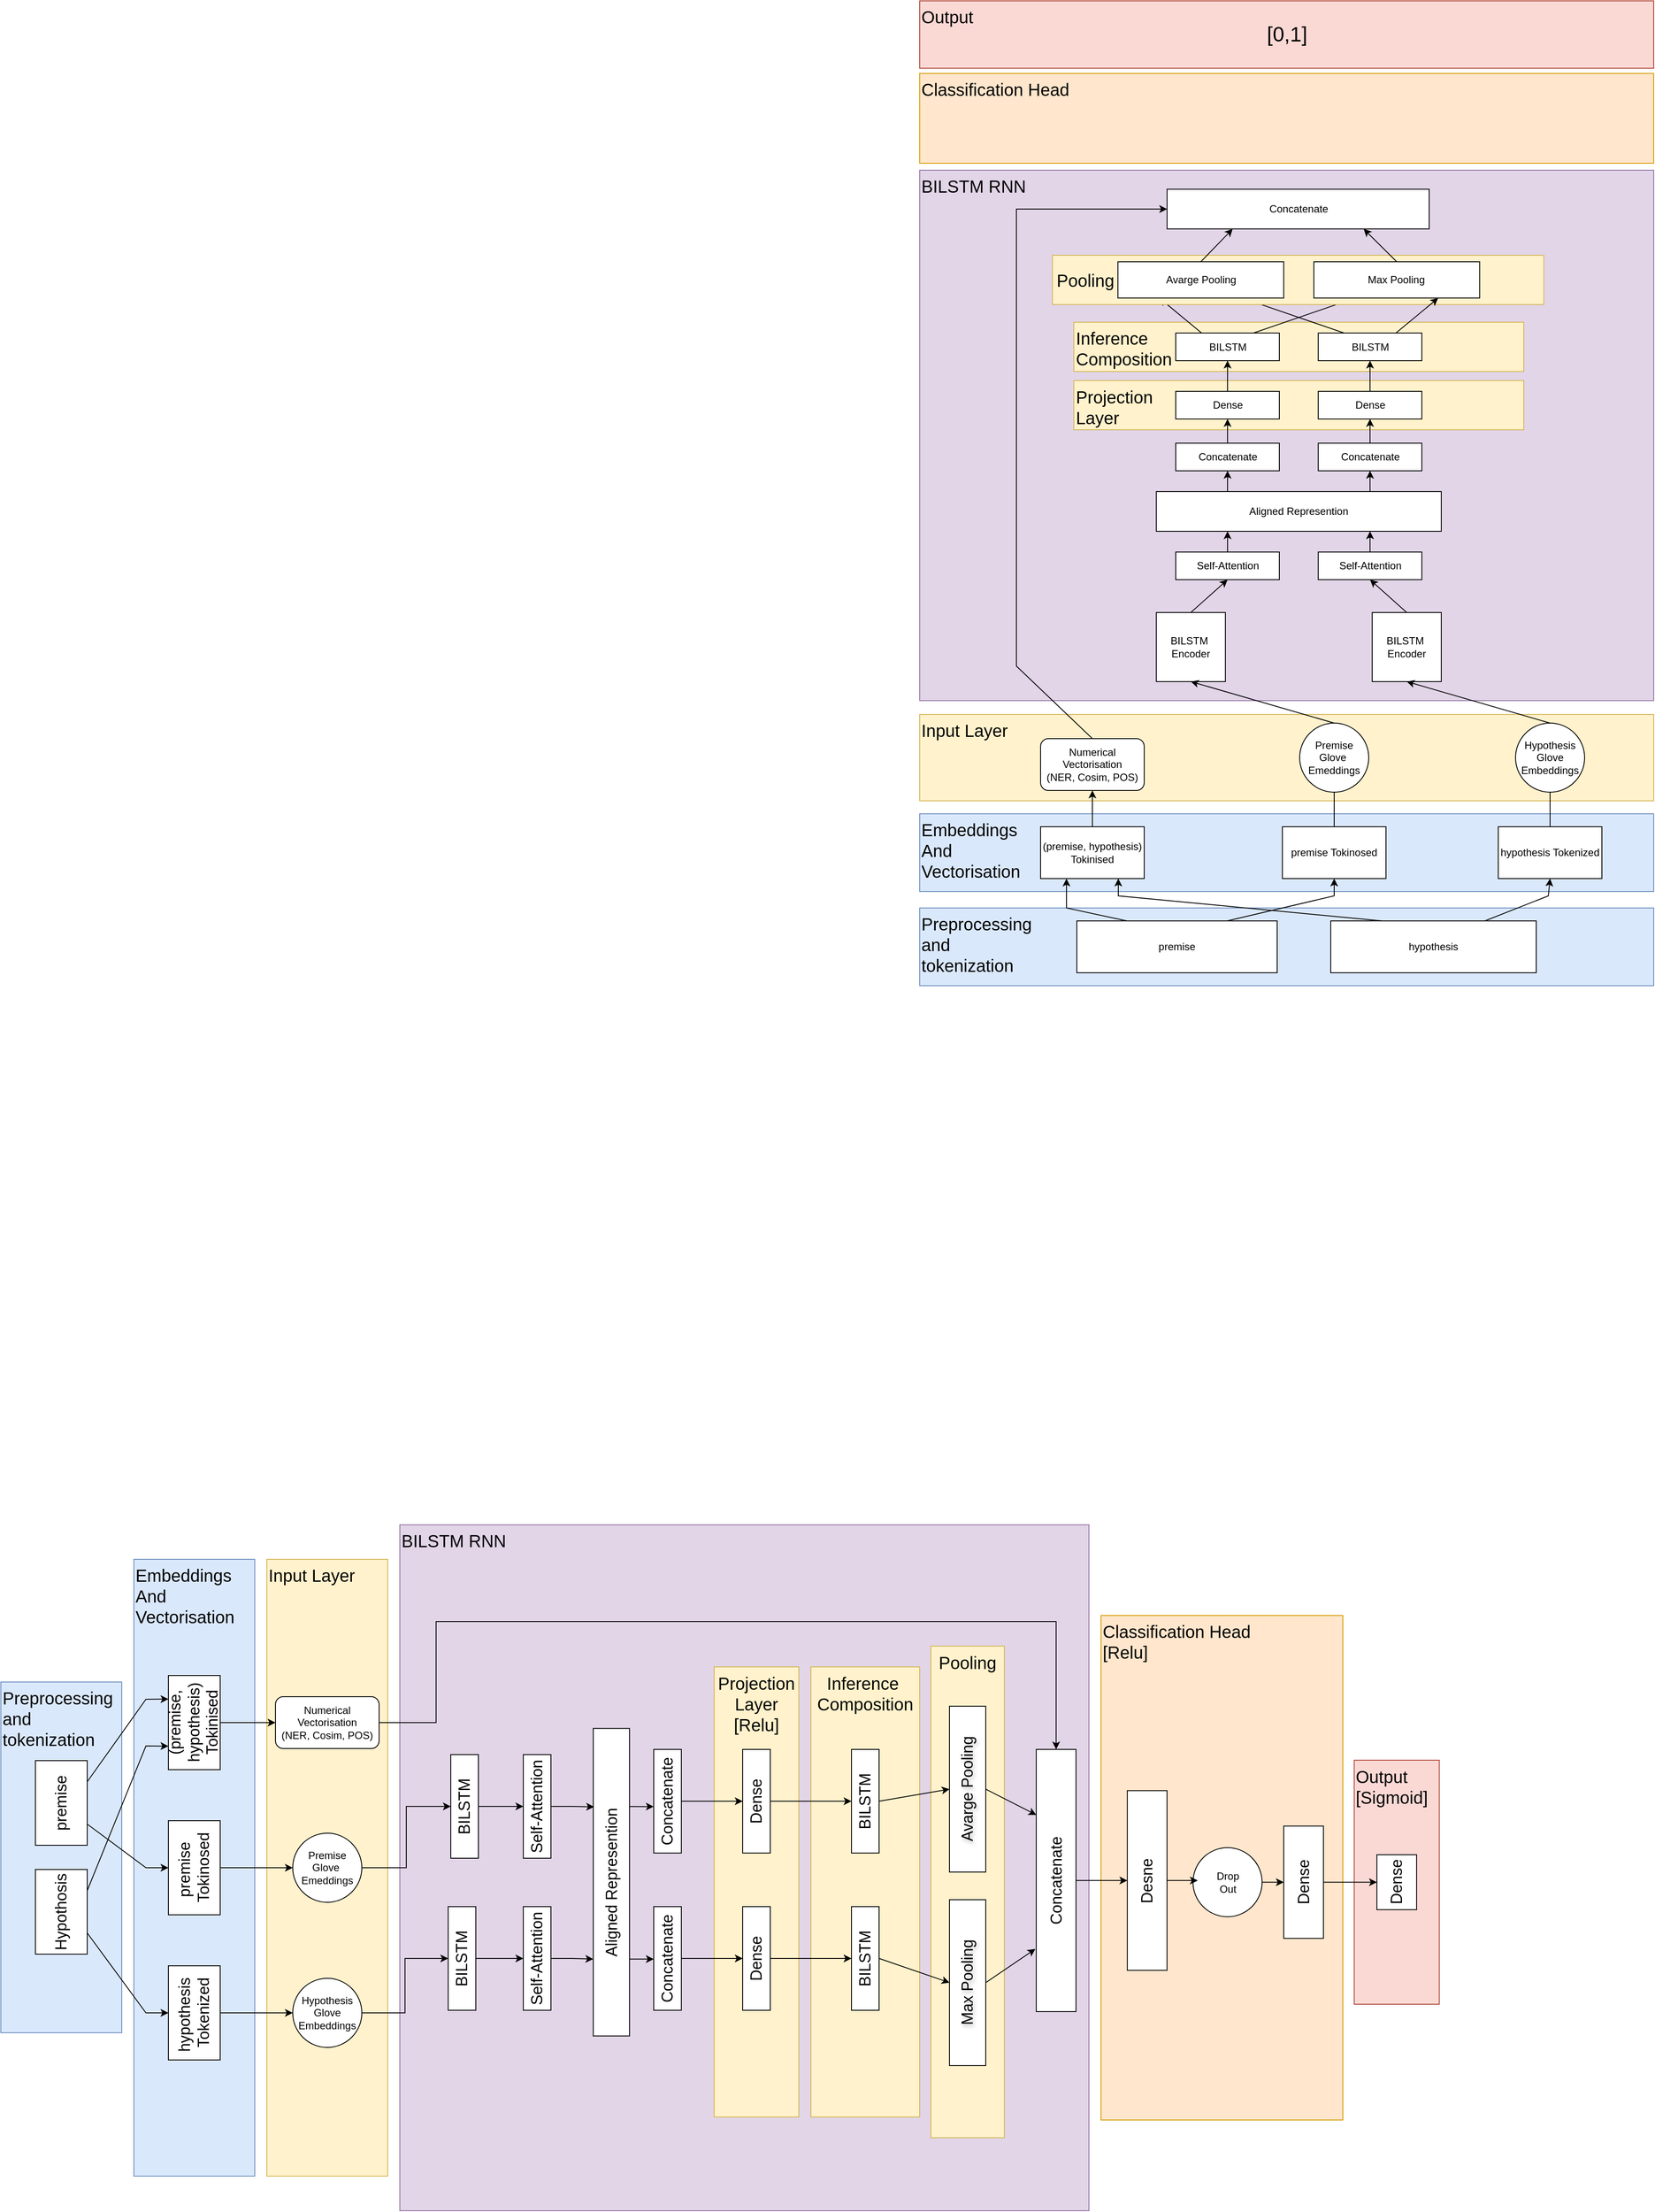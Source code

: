 <mxfile version="26.2.9">
  <diagram id="C5RBs43oDa-KdzZeNtuy" name="Page-1">
    <mxGraphModel dx="4687" dy="6328" grid="1" gridSize="14" guides="1" tooltips="1" connect="1" arrows="1" fold="1" page="1" pageScale="1" pageWidth="2339" pageHeight="3300" math="0" shadow="0">
      <root>
        <mxCell id="WIyWlLk6GJQsqaUBKTNV-0" />
        <mxCell id="WIyWlLk6GJQsqaUBKTNV-1" parent="WIyWlLk6GJQsqaUBKTNV-0" />
        <mxCell id="XgfCKwN_KVts_UlWrQIR-90" value="BILSTM RNN" style="rounded=0;whiteSpace=wrap;html=1;align=left;fillColor=#e1d5e7;strokeColor=#9673a6;labelBackgroundColor=none;verticalAlign=top;fontSize=20;direction=south;" vertex="1" parent="WIyWlLk6GJQsqaUBKTNV-1">
          <mxGeometry x="-784" y="2100" width="798" height="794" as="geometry" />
        </mxCell>
        <mxCell id="XgfCKwN_KVts_UlWrQIR-128" value="Projection&lt;div&gt;Layer&lt;/div&gt;&lt;div&gt;[Relu]&lt;/div&gt;" style="rounded=0;whiteSpace=wrap;html=1;align=center;fillColor=light-dark(#FFF2CC,#724FFF);strokeColor=#d6b656;labelBackgroundColor=none;verticalAlign=top;fontSize=20;direction=south;" vertex="1" parent="WIyWlLk6GJQsqaUBKTNV-1">
          <mxGeometry x="-420" y="2264.5" width="98" height="521" as="geometry" />
        </mxCell>
        <mxCell id="XgfCKwN_KVts_UlWrQIR-92" value="&lt;span&gt;Input Layer&lt;/span&gt;" style="rounded=0;whiteSpace=wrap;html=1;align=left;fillColor=#fff2cc;strokeColor=#d6b656;labelBackgroundColor=none;verticalAlign=top;fontSize=20;direction=south;" vertex="1" parent="WIyWlLk6GJQsqaUBKTNV-1">
          <mxGeometry x="-938" y="2140" width="140" height="714" as="geometry" />
        </mxCell>
        <mxCell id="XgfCKwN_KVts_UlWrQIR-12" value="BILSTM RNN" style="rounded=0;whiteSpace=wrap;html=1;align=left;fillColor=#e1d5e7;strokeColor=#9673a6;labelBackgroundColor=none;verticalAlign=top;fontSize=20;" vertex="1" parent="WIyWlLk6GJQsqaUBKTNV-1">
          <mxGeometry x="-182" y="532" width="850" height="614" as="geometry" />
        </mxCell>
        <mxCell id="XgfCKwN_KVts_UlWrQIR-63" value="Projection&lt;div&gt;Layer&lt;/div&gt;" style="rounded=0;whiteSpace=wrap;html=1;align=left;fillColor=light-dark(#FFF2CC,#724FFF);strokeColor=#d6b656;labelBackgroundColor=none;verticalAlign=top;fontSize=20;" vertex="1" parent="WIyWlLk6GJQsqaUBKTNV-1">
          <mxGeometry x="-3.5" y="775.5" width="521" height="57" as="geometry" />
        </mxCell>
        <mxCell id="XgfCKwN_KVts_UlWrQIR-1" value="Embeddings&lt;div&gt;And&lt;/div&gt;&lt;div&gt;Vectorisation&lt;/div&gt;" style="rounded=0;whiteSpace=wrap;html=1;align=left;fillColor=#dae8fc;strokeColor=#6c8ebf;labelBackgroundColor=none;verticalAlign=top;fontSize=20;" vertex="1" parent="WIyWlLk6GJQsqaUBKTNV-1">
          <mxGeometry x="-182" y="1277" width="850" height="90" as="geometry" />
        </mxCell>
        <mxCell id="XgfCKwN_KVts_UlWrQIR-2" value="&lt;span&gt;Input Layer&lt;/span&gt;" style="rounded=0;whiteSpace=wrap;html=1;align=left;fillColor=#fff2cc;strokeColor=#d6b656;labelBackgroundColor=none;verticalAlign=top;fontSize=20;" vertex="1" parent="WIyWlLk6GJQsqaUBKTNV-1">
          <mxGeometry x="-182" y="1162" width="850" height="100" as="geometry" />
        </mxCell>
        <mxCell id="XgfCKwN_KVts_UlWrQIR-3" style="edgeStyle=orthogonalEdgeStyle;rounded=0;orthogonalLoop=1;jettySize=auto;html=1;exitX=0.5;exitY=0;exitDx=0;exitDy=0;entryX=0.5;entryY=1;entryDx=0;entryDy=0;" edge="1" parent="WIyWlLk6GJQsqaUBKTNV-1" source="XgfCKwN_KVts_UlWrQIR-4" target="XgfCKwN_KVts_UlWrQIR-9">
          <mxGeometry relative="1" as="geometry" />
        </mxCell>
        <mxCell id="XgfCKwN_KVts_UlWrQIR-4" value="(premise, hypothesis)&lt;div&gt;Tokinised&lt;/div&gt;" style="rounded=0;whiteSpace=wrap;html=1;" vertex="1" parent="WIyWlLk6GJQsqaUBKTNV-1">
          <mxGeometry x="-42" y="1292" width="120" height="60" as="geometry" />
        </mxCell>
        <mxCell id="XgfCKwN_KVts_UlWrQIR-5" style="edgeStyle=orthogonalEdgeStyle;rounded=0;orthogonalLoop=1;jettySize=auto;html=1;exitX=0.5;exitY=0;exitDx=0;exitDy=0;entryX=0.5;entryY=1;entryDx=0;entryDy=0;" edge="1" parent="WIyWlLk6GJQsqaUBKTNV-1" source="XgfCKwN_KVts_UlWrQIR-6">
          <mxGeometry relative="1" as="geometry">
            <mxPoint x="298" y="1242" as="targetPoint" />
          </mxGeometry>
        </mxCell>
        <mxCell id="XgfCKwN_KVts_UlWrQIR-6" value="premise Tokinosed" style="rounded=0;whiteSpace=wrap;html=1;" vertex="1" parent="WIyWlLk6GJQsqaUBKTNV-1">
          <mxGeometry x="238" y="1292" width="120" height="60" as="geometry" />
        </mxCell>
        <mxCell id="XgfCKwN_KVts_UlWrQIR-7" style="edgeStyle=orthogonalEdgeStyle;rounded=0;orthogonalLoop=1;jettySize=auto;html=1;exitX=0.5;exitY=0;exitDx=0;exitDy=0;entryX=0.5;entryY=1;entryDx=0;entryDy=0;" edge="1" parent="WIyWlLk6GJQsqaUBKTNV-1" source="XgfCKwN_KVts_UlWrQIR-8">
          <mxGeometry relative="1" as="geometry">
            <mxPoint x="548" y="1242" as="targetPoint" />
          </mxGeometry>
        </mxCell>
        <mxCell id="XgfCKwN_KVts_UlWrQIR-8" value="hypothesis Tokenized" style="rounded=0;whiteSpace=wrap;html=1;" vertex="1" parent="WIyWlLk6GJQsqaUBKTNV-1">
          <mxGeometry x="488" y="1292" width="120" height="60" as="geometry" />
        </mxCell>
        <mxCell id="XgfCKwN_KVts_UlWrQIR-9" value="Numerical Vectorisation&lt;div&gt;(NER, Cosim, POS)&lt;/div&gt;" style="rounded=1;whiteSpace=wrap;html=1;" vertex="1" parent="WIyWlLk6GJQsqaUBKTNV-1">
          <mxGeometry x="-42" y="1190" width="120" height="60" as="geometry" />
        </mxCell>
        <mxCell id="XgfCKwN_KVts_UlWrQIR-16" value="Preprocessing&amp;nbsp;&lt;div&gt;and&amp;nbsp;&lt;/div&gt;&lt;div&gt;tokenization&lt;/div&gt;" style="rounded=0;whiteSpace=wrap;html=1;align=left;fillColor=#dae8fc;strokeColor=#6c8ebf;labelBackgroundColor=none;verticalAlign=top;fontSize=20;" vertex="1" parent="WIyWlLk6GJQsqaUBKTNV-1">
          <mxGeometry x="-182" y="1386" width="850" height="90" as="geometry" />
        </mxCell>
        <mxCell id="XgfCKwN_KVts_UlWrQIR-17" value="premise" style="rounded=0;whiteSpace=wrap;html=1;" vertex="1" parent="WIyWlLk6GJQsqaUBKTNV-1">
          <mxGeometry y="1401" width="232" height="60" as="geometry" />
        </mxCell>
        <mxCell id="XgfCKwN_KVts_UlWrQIR-18" value="hypothesis" style="rounded=0;whiteSpace=wrap;html=1;" vertex="1" parent="WIyWlLk6GJQsqaUBKTNV-1">
          <mxGeometry x="294" y="1401" width="238" height="60" as="geometry" />
        </mxCell>
        <mxCell id="XgfCKwN_KVts_UlWrQIR-20" value="" style="endArrow=classic;html=1;rounded=0;exitX=0.25;exitY=0;exitDx=0;exitDy=0;entryX=0.25;entryY=1;entryDx=0;entryDy=0;" edge="1" parent="WIyWlLk6GJQsqaUBKTNV-1" source="XgfCKwN_KVts_UlWrQIR-17" target="XgfCKwN_KVts_UlWrQIR-4">
          <mxGeometry width="50" height="50" relative="1" as="geometry">
            <mxPoint x="238" y="1282" as="sourcePoint" />
            <mxPoint x="288" y="1232" as="targetPoint" />
            <Array as="points">
              <mxPoint x="-12" y="1386" />
            </Array>
          </mxGeometry>
        </mxCell>
        <mxCell id="XgfCKwN_KVts_UlWrQIR-21" value="" style="endArrow=classic;html=1;rounded=0;exitX=0.25;exitY=0;exitDx=0;exitDy=0;entryX=0.75;entryY=1;entryDx=0;entryDy=0;" edge="1" parent="WIyWlLk6GJQsqaUBKTNV-1" source="XgfCKwN_KVts_UlWrQIR-18" target="XgfCKwN_KVts_UlWrQIR-4">
          <mxGeometry width="50" height="50" relative="1" as="geometry">
            <mxPoint x="238" y="1282" as="sourcePoint" />
            <mxPoint x="288" y="1232" as="targetPoint" />
            <Array as="points">
              <mxPoint x="48" y="1372" />
            </Array>
          </mxGeometry>
        </mxCell>
        <mxCell id="XgfCKwN_KVts_UlWrQIR-23" value="" style="endArrow=classic;html=1;rounded=0;exitX=0.75;exitY=0;exitDx=0;exitDy=0;entryX=0.5;entryY=1;entryDx=0;entryDy=0;" edge="1" parent="WIyWlLk6GJQsqaUBKTNV-1" source="XgfCKwN_KVts_UlWrQIR-18" target="XgfCKwN_KVts_UlWrQIR-8">
          <mxGeometry width="50" height="50" relative="1" as="geometry">
            <mxPoint x="238" y="1282" as="sourcePoint" />
            <mxPoint x="288" y="1232" as="targetPoint" />
            <Array as="points">
              <mxPoint x="546" y="1372" />
            </Array>
          </mxGeometry>
        </mxCell>
        <mxCell id="XgfCKwN_KVts_UlWrQIR-24" value="" style="endArrow=classic;html=1;rounded=0;exitX=0.75;exitY=0;exitDx=0;exitDy=0;entryX=0.5;entryY=1;entryDx=0;entryDy=0;" edge="1" parent="WIyWlLk6GJQsqaUBKTNV-1" source="XgfCKwN_KVts_UlWrQIR-17" target="XgfCKwN_KVts_UlWrQIR-6">
          <mxGeometry width="50" height="50" relative="1" as="geometry">
            <mxPoint x="196" y="1386" as="sourcePoint" />
            <mxPoint x="288" y="1232" as="targetPoint" />
            <Array as="points">
              <mxPoint x="298" y="1372" />
            </Array>
          </mxGeometry>
        </mxCell>
        <mxCell id="XgfCKwN_KVts_UlWrQIR-26" value="Premise&lt;div&gt;Glove&amp;nbsp; Emeddings&lt;/div&gt;" style="ellipse;whiteSpace=wrap;html=1;aspect=fixed;" vertex="1" parent="WIyWlLk6GJQsqaUBKTNV-1">
          <mxGeometry x="258" y="1172" width="80" height="80" as="geometry" />
        </mxCell>
        <mxCell id="XgfCKwN_KVts_UlWrQIR-27" value="&lt;div&gt;Hypothesis&lt;/div&gt;Glove Embeddings" style="ellipse;whiteSpace=wrap;html=1;aspect=fixed;" vertex="1" parent="WIyWlLk6GJQsqaUBKTNV-1">
          <mxGeometry x="508" y="1172" width="80" height="80" as="geometry" />
        </mxCell>
        <mxCell id="XgfCKwN_KVts_UlWrQIR-28" value="BILSTM&amp;nbsp;&lt;div&gt;Encoder&lt;/div&gt;" style="whiteSpace=wrap;html=1;aspect=fixed;" vertex="1" parent="WIyWlLk6GJQsqaUBKTNV-1">
          <mxGeometry x="92" y="1044" width="80" height="80" as="geometry" />
        </mxCell>
        <mxCell id="XgfCKwN_KVts_UlWrQIR-30" value="BILSTM&amp;nbsp;&lt;div&gt;Encoder&lt;/div&gt;" style="whiteSpace=wrap;html=1;aspect=fixed;" vertex="1" parent="WIyWlLk6GJQsqaUBKTNV-1">
          <mxGeometry x="342" y="1044" width="80" height="80" as="geometry" />
        </mxCell>
        <mxCell id="XgfCKwN_KVts_UlWrQIR-31" value="" style="endArrow=classic;html=1;rounded=0;exitX=0.5;exitY=0;exitDx=0;exitDy=0;entryX=0.5;entryY=1;entryDx=0;entryDy=0;" edge="1" parent="WIyWlLk6GJQsqaUBKTNV-1" source="XgfCKwN_KVts_UlWrQIR-26" target="XgfCKwN_KVts_UlWrQIR-28">
          <mxGeometry width="50" height="50" relative="1" as="geometry">
            <mxPoint x="210" y="1044" as="sourcePoint" />
            <mxPoint x="260" y="994" as="targetPoint" />
          </mxGeometry>
        </mxCell>
        <mxCell id="XgfCKwN_KVts_UlWrQIR-32" value="" style="endArrow=classic;html=1;rounded=0;exitX=0.5;exitY=0;exitDx=0;exitDy=0;entryX=0.5;entryY=1;entryDx=0;entryDy=0;" edge="1" parent="WIyWlLk6GJQsqaUBKTNV-1" source="XgfCKwN_KVts_UlWrQIR-27" target="XgfCKwN_KVts_UlWrQIR-30">
          <mxGeometry width="50" height="50" relative="1" as="geometry">
            <mxPoint x="312" y="1178" as="sourcePoint" />
            <mxPoint x="312" y="1130" as="targetPoint" />
          </mxGeometry>
        </mxCell>
        <mxCell id="XgfCKwN_KVts_UlWrQIR-36" value="" style="endArrow=classic;html=1;rounded=0;exitX=0.5;exitY=0;exitDx=0;exitDy=0;entryX=0.5;entryY=1;entryDx=0;entryDy=0;" edge="1" parent="WIyWlLk6GJQsqaUBKTNV-1" source="XgfCKwN_KVts_UlWrQIR-28" target="XgfCKwN_KVts_UlWrQIR-57">
          <mxGeometry width="50" height="50" relative="1" as="geometry">
            <mxPoint x="210" y="1044" as="sourcePoint" />
            <mxPoint x="350" y="994" as="targetPoint" />
          </mxGeometry>
        </mxCell>
        <mxCell id="XgfCKwN_KVts_UlWrQIR-37" value="" style="endArrow=classic;html=1;rounded=0;exitX=0.5;exitY=0;exitDx=0;exitDy=0;entryX=0.5;entryY=1;entryDx=0;entryDy=0;" edge="1" parent="WIyWlLk6GJQsqaUBKTNV-1" source="XgfCKwN_KVts_UlWrQIR-30" target="XgfCKwN_KVts_UlWrQIR-56">
          <mxGeometry width="50" height="50" relative="1" as="geometry">
            <mxPoint x="210" y="1044" as="sourcePoint" />
            <mxPoint x="505.5" y="998" as="targetPoint" />
          </mxGeometry>
        </mxCell>
        <mxCell id="XgfCKwN_KVts_UlWrQIR-45" value="" style="endArrow=classic;html=1;rounded=0;exitX=0.5;exitY=0;exitDx=0;exitDy=0;entryX=0.25;entryY=1;entryDx=0;entryDy=0;" edge="1" parent="WIyWlLk6GJQsqaUBKTNV-1" source="XgfCKwN_KVts_UlWrQIR-57" target="XgfCKwN_KVts_UlWrQIR-47">
          <mxGeometry width="50" height="50" relative="1" as="geometry">
            <mxPoint x="340.5" y="966" as="sourcePoint" />
            <mxPoint x="332" y="939.0" as="targetPoint" />
          </mxGeometry>
        </mxCell>
        <mxCell id="XgfCKwN_KVts_UlWrQIR-46" value="" style="endArrow=classic;html=1;rounded=0;exitX=0.5;exitY=0;exitDx=0;exitDy=0;entryX=0.75;entryY=1;entryDx=0;entryDy=0;" edge="1" parent="WIyWlLk6GJQsqaUBKTNV-1" source="XgfCKwN_KVts_UlWrQIR-56" target="XgfCKwN_KVts_UlWrQIR-47">
          <mxGeometry width="50" height="50" relative="1" as="geometry">
            <mxPoint x="505.5" y="966" as="sourcePoint" />
            <mxPoint x="525" y="938" as="targetPoint" />
          </mxGeometry>
        </mxCell>
        <mxCell id="XgfCKwN_KVts_UlWrQIR-47" value="Aligned Represention" style="rounded=0;whiteSpace=wrap;html=1;" vertex="1" parent="WIyWlLk6GJQsqaUBKTNV-1">
          <mxGeometry x="92" y="904" width="330" height="46" as="geometry" />
        </mxCell>
        <mxCell id="XgfCKwN_KVts_UlWrQIR-50" value="Concatenate" style="rounded=0;whiteSpace=wrap;html=1;" vertex="1" parent="WIyWlLk6GJQsqaUBKTNV-1">
          <mxGeometry x="279.5" y="848" width="120" height="32" as="geometry" />
        </mxCell>
        <mxCell id="XgfCKwN_KVts_UlWrQIR-51" value="Concatenate" style="rounded=0;whiteSpace=wrap;html=1;" vertex="1" parent="WIyWlLk6GJQsqaUBKTNV-1">
          <mxGeometry x="114.5" y="848" width="120" height="32" as="geometry" />
        </mxCell>
        <mxCell id="XgfCKwN_KVts_UlWrQIR-52" value="" style="endArrow=classic;html=1;rounded=0;exitX=0.25;exitY=0;exitDx=0;exitDy=0;entryX=0.5;entryY=1;entryDx=0;entryDy=0;" edge="1" parent="WIyWlLk6GJQsqaUBKTNV-1" source="XgfCKwN_KVts_UlWrQIR-47" target="XgfCKwN_KVts_UlWrQIR-51">
          <mxGeometry width="50" height="50" relative="1" as="geometry">
            <mxPoint x="355" y="952" as="sourcePoint" />
            <mxPoint x="354" y="928" as="targetPoint" />
          </mxGeometry>
        </mxCell>
        <mxCell id="XgfCKwN_KVts_UlWrQIR-53" value="" style="endArrow=classic;html=1;rounded=0;exitX=0.75;exitY=0;exitDx=0;exitDy=0;entryX=0.5;entryY=1;entryDx=0;entryDy=0;" edge="1" parent="WIyWlLk6GJQsqaUBKTNV-1" source="XgfCKwN_KVts_UlWrQIR-47" target="XgfCKwN_KVts_UlWrQIR-50">
          <mxGeometry width="50" height="50" relative="1" as="geometry">
            <mxPoint x="520" y="952" as="sourcePoint" />
            <mxPoint x="520" y="928" as="targetPoint" />
          </mxGeometry>
        </mxCell>
        <mxCell id="XgfCKwN_KVts_UlWrQIR-56" value="Self-Attention" style="rounded=0;whiteSpace=wrap;html=1;" vertex="1" parent="WIyWlLk6GJQsqaUBKTNV-1">
          <mxGeometry x="279.5" y="974" width="120" height="32" as="geometry" />
        </mxCell>
        <mxCell id="XgfCKwN_KVts_UlWrQIR-57" value="Self-Attention" style="rounded=0;whiteSpace=wrap;html=1;" vertex="1" parent="WIyWlLk6GJQsqaUBKTNV-1">
          <mxGeometry x="114.5" y="974" width="120" height="32" as="geometry" />
        </mxCell>
        <mxCell id="XgfCKwN_KVts_UlWrQIR-58" value="Dense" style="rounded=0;whiteSpace=wrap;html=1;" vertex="1" parent="WIyWlLk6GJQsqaUBKTNV-1">
          <mxGeometry x="279.5" y="788" width="120" height="32" as="geometry" />
        </mxCell>
        <mxCell id="XgfCKwN_KVts_UlWrQIR-59" value="Dense" style="rounded=0;whiteSpace=wrap;html=1;" vertex="1" parent="WIyWlLk6GJQsqaUBKTNV-1">
          <mxGeometry x="114.5" y="788" width="120" height="32" as="geometry" />
        </mxCell>
        <mxCell id="XgfCKwN_KVts_UlWrQIR-60" value="" style="endArrow=classic;html=1;rounded=0;exitX=0.5;exitY=0;exitDx=0;exitDy=0;entryX=0.5;entryY=1;entryDx=0;entryDy=0;" edge="1" parent="WIyWlLk6GJQsqaUBKTNV-1" source="XgfCKwN_KVts_UlWrQIR-51" target="XgfCKwN_KVts_UlWrQIR-59">
          <mxGeometry width="50" height="50" relative="1" as="geometry">
            <mxPoint x="294" y="932" as="sourcePoint" />
            <mxPoint x="344" y="882" as="targetPoint" />
          </mxGeometry>
        </mxCell>
        <mxCell id="XgfCKwN_KVts_UlWrQIR-61" value="" style="endArrow=classic;html=1;rounded=0;exitX=0.5;exitY=0;exitDx=0;exitDy=0;entryX=0.5;entryY=1;entryDx=0;entryDy=0;" edge="1" parent="WIyWlLk6GJQsqaUBKTNV-1" source="XgfCKwN_KVts_UlWrQIR-50" target="XgfCKwN_KVts_UlWrQIR-58">
          <mxGeometry width="50" height="50" relative="1" as="geometry">
            <mxPoint x="294" y="932" as="sourcePoint" />
            <mxPoint x="344" y="882" as="targetPoint" />
          </mxGeometry>
        </mxCell>
        <mxCell id="XgfCKwN_KVts_UlWrQIR-64" value="Inference&amp;nbsp;&lt;div&gt;Composition&lt;/div&gt;" style="rounded=0;whiteSpace=wrap;html=1;align=left;fillColor=light-dark(#FFF2CC,#724FFF);strokeColor=#d6b656;labelBackgroundColor=none;verticalAlign=top;fontSize=20;" vertex="1" parent="WIyWlLk6GJQsqaUBKTNV-1">
          <mxGeometry x="-3.5" y="708" width="521" height="57" as="geometry" />
        </mxCell>
        <mxCell id="XgfCKwN_KVts_UlWrQIR-65" value="BILSTM" style="rounded=0;whiteSpace=wrap;html=1;" vertex="1" parent="WIyWlLk6GJQsqaUBKTNV-1">
          <mxGeometry x="279.5" y="720.5" width="120" height="32" as="geometry" />
        </mxCell>
        <mxCell id="XgfCKwN_KVts_UlWrQIR-66" value="BILSTM" style="rounded=0;whiteSpace=wrap;html=1;" vertex="1" parent="WIyWlLk6GJQsqaUBKTNV-1">
          <mxGeometry x="114.5" y="720.5" width="120" height="32" as="geometry" />
        </mxCell>
        <mxCell id="XgfCKwN_KVts_UlWrQIR-67" value="" style="endArrow=classic;html=1;rounded=0;exitX=0.5;exitY=0;exitDx=0;exitDy=0;entryX=0.5;entryY=1;entryDx=0;entryDy=0;" edge="1" parent="WIyWlLk6GJQsqaUBKTNV-1" source="XgfCKwN_KVts_UlWrQIR-59" target="XgfCKwN_KVts_UlWrQIR-66">
          <mxGeometry width="50" height="50" relative="1" as="geometry">
            <mxPoint x="322" y="764" as="sourcePoint" />
            <mxPoint x="372" y="714" as="targetPoint" />
          </mxGeometry>
        </mxCell>
        <mxCell id="XgfCKwN_KVts_UlWrQIR-68" value="" style="endArrow=classic;html=1;rounded=0;exitX=0.5;exitY=0;exitDx=0;exitDy=0;entryX=0.5;entryY=1;entryDx=0;entryDy=0;" edge="1" parent="WIyWlLk6GJQsqaUBKTNV-1" source="XgfCKwN_KVts_UlWrQIR-58" target="XgfCKwN_KVts_UlWrQIR-65">
          <mxGeometry width="50" height="50" relative="1" as="geometry">
            <mxPoint x="322" y="764" as="sourcePoint" />
            <mxPoint x="372" y="714" as="targetPoint" />
          </mxGeometry>
        </mxCell>
        <mxCell id="XgfCKwN_KVts_UlWrQIR-76" value="" style="endArrow=classic;html=1;rounded=0;exitX=0.25;exitY=0;exitDx=0;exitDy=0;entryX=0.25;entryY=1;entryDx=0;entryDy=0;" edge="1" parent="WIyWlLk6GJQsqaUBKTNV-1" source="XgfCKwN_KVts_UlWrQIR-66" target="XgfCKwN_KVts_UlWrQIR-70">
          <mxGeometry width="50" height="50" relative="1" as="geometry">
            <mxPoint x="350" y="750" as="sourcePoint" />
            <mxPoint x="400" y="700" as="targetPoint" />
          </mxGeometry>
        </mxCell>
        <mxCell id="XgfCKwN_KVts_UlWrQIR-77" value="" style="endArrow=classic;html=1;rounded=0;exitX=0.75;exitY=0;exitDx=0;exitDy=0;entryX=0.25;entryY=1;entryDx=0;entryDy=0;" edge="1" parent="WIyWlLk6GJQsqaUBKTNV-1" source="XgfCKwN_KVts_UlWrQIR-66" target="XgfCKwN_KVts_UlWrQIR-71">
          <mxGeometry width="50" height="50" relative="1" as="geometry">
            <mxPoint x="350" y="750" as="sourcePoint" />
            <mxPoint x="400" y="700" as="targetPoint" />
          </mxGeometry>
        </mxCell>
        <mxCell id="XgfCKwN_KVts_UlWrQIR-78" value="" style="endArrow=classic;html=1;rounded=0;exitX=0.25;exitY=0;exitDx=0;exitDy=0;entryX=0.75;entryY=1;entryDx=0;entryDy=0;" edge="1" parent="WIyWlLk6GJQsqaUBKTNV-1" source="XgfCKwN_KVts_UlWrQIR-65" target="XgfCKwN_KVts_UlWrQIR-70">
          <mxGeometry width="50" height="50" relative="1" as="geometry">
            <mxPoint x="350" y="750" as="sourcePoint" />
            <mxPoint x="400" y="700" as="targetPoint" />
          </mxGeometry>
        </mxCell>
        <mxCell id="XgfCKwN_KVts_UlWrQIR-86" value="" style="rounded=0;whiteSpace=wrap;html=1;align=left;fillColor=light-dark(#FFF2CC,#724FFF);strokeColor=#d6b656;labelBackgroundColor=none;verticalAlign=top;fontSize=20;" vertex="1" parent="WIyWlLk6GJQsqaUBKTNV-1">
          <mxGeometry x="-28.25" y="630.5" width="569" height="57" as="geometry" />
        </mxCell>
        <mxCell id="XgfCKwN_KVts_UlWrQIR-79" value="" style="endArrow=classic;html=1;rounded=0;exitX=0.75;exitY=0;exitDx=0;exitDy=0;entryX=0.75;entryY=1;entryDx=0;entryDy=0;" edge="1" parent="WIyWlLk6GJQsqaUBKTNV-1" source="XgfCKwN_KVts_UlWrQIR-65" target="XgfCKwN_KVts_UlWrQIR-71">
          <mxGeometry width="50" height="50" relative="1" as="geometry">
            <mxPoint x="350" y="750" as="sourcePoint" />
            <mxPoint x="400" y="700" as="targetPoint" />
          </mxGeometry>
        </mxCell>
        <mxCell id="XgfCKwN_KVts_UlWrQIR-81" value="&lt;font&gt;Concatenate&lt;/font&gt;" style="rounded=0;whiteSpace=wrap;html=1;" vertex="1" parent="WIyWlLk6GJQsqaUBKTNV-1">
          <mxGeometry x="104.5" y="554" width="303.5" height="46" as="geometry" />
        </mxCell>
        <mxCell id="XgfCKwN_KVts_UlWrQIR-82" value="" style="endArrow=classic;html=1;rounded=0;exitX=0.5;exitY=0;exitDx=0;exitDy=0;entryX=0.25;entryY=1;entryDx=0;entryDy=0;" edge="1" parent="WIyWlLk6GJQsqaUBKTNV-1" source="XgfCKwN_KVts_UlWrQIR-70" target="XgfCKwN_KVts_UlWrQIR-81">
          <mxGeometry width="50" height="50" relative="1" as="geometry">
            <mxPoint x="350" y="750" as="sourcePoint" />
            <mxPoint x="400" y="700" as="targetPoint" />
          </mxGeometry>
        </mxCell>
        <mxCell id="XgfCKwN_KVts_UlWrQIR-83" value="" style="endArrow=classic;html=1;rounded=0;exitX=0.5;exitY=0;exitDx=0;exitDy=0;entryX=0.75;entryY=1;entryDx=0;entryDy=0;" edge="1" parent="WIyWlLk6GJQsqaUBKTNV-1" source="XgfCKwN_KVts_UlWrQIR-71" target="XgfCKwN_KVts_UlWrQIR-81">
          <mxGeometry width="50" height="50" relative="1" as="geometry">
            <mxPoint x="350" y="750" as="sourcePoint" />
            <mxPoint x="400" y="700" as="targetPoint" />
          </mxGeometry>
        </mxCell>
        <mxCell id="XgfCKwN_KVts_UlWrQIR-84" value="" style="endArrow=classic;html=1;rounded=0;exitX=0.5;exitY=0;exitDx=0;exitDy=0;entryX=0;entryY=0.5;entryDx=0;entryDy=0;" edge="1" parent="WIyWlLk6GJQsqaUBKTNV-1" source="XgfCKwN_KVts_UlWrQIR-9" target="XgfCKwN_KVts_UlWrQIR-81">
          <mxGeometry width="50" height="50" relative="1" as="geometry">
            <mxPoint x="-164" y="1182" as="sourcePoint" />
            <mxPoint x="22" y="462" as="targetPoint" />
            <Array as="points">
              <mxPoint x="-70" y="1106" />
              <mxPoint x="-70" y="577" />
            </Array>
          </mxGeometry>
        </mxCell>
        <mxCell id="XgfCKwN_KVts_UlWrQIR-85" value="Classification Head" style="rounded=0;whiteSpace=wrap;html=1;align=left;fillColor=light-dark(#FFE6CC,#07360F);strokeColor=#d79b00;labelBackgroundColor=none;verticalAlign=top;fontSize=20;" vertex="1" parent="WIyWlLk6GJQsqaUBKTNV-1">
          <mxGeometry x="-182" y="420" width="850" height="104" as="geometry" />
        </mxCell>
        <mxCell id="XgfCKwN_KVts_UlWrQIR-70" value="Avarge Pooling" style="rounded=0;whiteSpace=wrap;html=1;" vertex="1" parent="WIyWlLk6GJQsqaUBKTNV-1">
          <mxGeometry x="47.57" y="638" width="192" height="42" as="geometry" />
        </mxCell>
        <mxCell id="XgfCKwN_KVts_UlWrQIR-71" value="Max Pooling" style="rounded=0;whiteSpace=wrap;html=1;" vertex="1" parent="WIyWlLk6GJQsqaUBKTNV-1">
          <mxGeometry x="274.44" y="638" width="192" height="42" as="geometry" />
        </mxCell>
        <mxCell id="XgfCKwN_KVts_UlWrQIR-87" value="&lt;font style=&quot;font-size: 20px;&quot;&gt;Pooling&lt;/font&gt;" style="text;html=1;align=center;verticalAlign=middle;whiteSpace=wrap;rounded=0;" vertex="1" parent="WIyWlLk6GJQsqaUBKTNV-1">
          <mxGeometry x="-20" y="644" width="60" height="30" as="geometry" />
        </mxCell>
        <mxCell id="XgfCKwN_KVts_UlWrQIR-88" value="Output" style="rounded=0;whiteSpace=wrap;html=1;align=left;fillColor=#fad9d5;strokeColor=#ae4132;labelBackgroundColor=none;verticalAlign=top;fontSize=20;" vertex="1" parent="WIyWlLk6GJQsqaUBKTNV-1">
          <mxGeometry x="-182" y="336" width="850" height="78" as="geometry" />
        </mxCell>
        <mxCell id="XgfCKwN_KVts_UlWrQIR-89" value="&lt;font style=&quot;font-size: 24px;&quot;&gt;[0,1]&lt;/font&gt;" style="text;html=1;align=center;verticalAlign=middle;resizable=0;points=[];autosize=1;strokeColor=none;fillColor=none;" vertex="1" parent="WIyWlLk6GJQsqaUBKTNV-1">
          <mxGeometry x="208" y="355" width="70" height="40" as="geometry" />
        </mxCell>
        <mxCell id="XgfCKwN_KVts_UlWrQIR-94" value="Classification Head&lt;div&gt;[Relu]&lt;/div&gt;" style="rounded=0;whiteSpace=wrap;html=1;align=left;fillColor=light-dark(#FFE6CC,#07360F);strokeColor=#d79b00;labelBackgroundColor=none;verticalAlign=top;fontSize=20;direction=south;" vertex="1" parent="WIyWlLk6GJQsqaUBKTNV-1">
          <mxGeometry x="28" y="2205" width="280" height="584" as="geometry" />
        </mxCell>
        <mxCell id="XgfCKwN_KVts_UlWrQIR-95" value="Output&lt;div&gt;[Sigmoid]&lt;/div&gt;" style="rounded=0;whiteSpace=wrap;html=1;align=left;fillColor=#fad9d5;strokeColor=#ae4132;labelBackgroundColor=none;verticalAlign=top;fontSize=20;direction=south;" vertex="1" parent="WIyWlLk6GJQsqaUBKTNV-1">
          <mxGeometry x="321.19" y="2372.5" width="98.5" height="282.5" as="geometry" />
        </mxCell>
        <mxCell id="XgfCKwN_KVts_UlWrQIR-99" value="" style="group" vertex="1" connectable="0" parent="WIyWlLk6GJQsqaUBKTNV-1">
          <mxGeometry x="-1246" y="2282" width="140" height="406" as="geometry" />
        </mxCell>
        <mxCell id="XgfCKwN_KVts_UlWrQIR-93" value="Preprocessing&amp;nbsp;&lt;div&gt;and&amp;nbsp;&lt;/div&gt;&lt;div&gt;tokenization&lt;/div&gt;" style="rounded=0;whiteSpace=wrap;html=1;align=left;fillColor=#dae8fc;strokeColor=#6c8ebf;labelBackgroundColor=none;verticalAlign=top;fontSize=20;direction=south;" vertex="1" parent="XgfCKwN_KVts_UlWrQIR-99">
          <mxGeometry width="140" height="406" as="geometry" />
        </mxCell>
        <mxCell id="XgfCKwN_KVts_UlWrQIR-96" value="premise" style="rounded=0;whiteSpace=wrap;html=1;fontSize=18;direction=south;horizontal=0;" vertex="1" parent="XgfCKwN_KVts_UlWrQIR-99">
          <mxGeometry x="40" y="91" width="60" height="98" as="geometry" />
        </mxCell>
        <mxCell id="XgfCKwN_KVts_UlWrQIR-98" value="Hypothosis" style="rounded=0;whiteSpace=wrap;html=1;fontSize=18;direction=south;horizontal=0;" vertex="1" parent="XgfCKwN_KVts_UlWrQIR-99">
          <mxGeometry x="40" y="217" width="60" height="98" as="geometry" />
        </mxCell>
        <mxCell id="XgfCKwN_KVts_UlWrQIR-109" value="" style="group" vertex="1" connectable="0" parent="WIyWlLk6GJQsqaUBKTNV-1">
          <mxGeometry x="-1092" y="2140" width="140" height="714" as="geometry" />
        </mxCell>
        <mxCell id="XgfCKwN_KVts_UlWrQIR-91" value="Embeddings&lt;div&gt;And&lt;/div&gt;&lt;div&gt;Vectorisation&lt;/div&gt;" style="rounded=0;whiteSpace=wrap;html=1;align=left;fillColor=#dae8fc;strokeColor=#6c8ebf;labelBackgroundColor=none;verticalAlign=top;fontSize=20;direction=south;" vertex="1" parent="XgfCKwN_KVts_UlWrQIR-109">
          <mxGeometry width="140" height="714" as="geometry" />
        </mxCell>
        <mxCell id="XgfCKwN_KVts_UlWrQIR-101" value="premise&amp;nbsp;&lt;div&gt;Tokinosed&lt;/div&gt;" style="rounded=0;whiteSpace=wrap;html=1;horizontal=0;direction=south;fontSize=18;" vertex="1" parent="XgfCKwN_KVts_UlWrQIR-109">
          <mxGeometry x="40" y="302.5" width="60" height="109" as="geometry" />
        </mxCell>
        <mxCell id="XgfCKwN_KVts_UlWrQIR-103" value="hypothesis&amp;nbsp;&lt;div&gt;Tokenized&lt;/div&gt;" style="rounded=0;whiteSpace=wrap;html=1;horizontal=0;direction=south;fontSize=18;" vertex="1" parent="XgfCKwN_KVts_UlWrQIR-109">
          <mxGeometry x="40" y="470.5" width="60" height="109" as="geometry" />
        </mxCell>
        <mxCell id="XgfCKwN_KVts_UlWrQIR-104" value="(premise, hypothesis)&lt;div&gt;Tokinised&lt;/div&gt;" style="rounded=0;whiteSpace=wrap;html=1;horizontal=0;direction=south;fontSize=18;" vertex="1" parent="XgfCKwN_KVts_UlWrQIR-109">
          <mxGeometry x="40" y="134.5" width="60" height="109" as="geometry" />
        </mxCell>
        <mxCell id="XgfCKwN_KVts_UlWrQIR-152" style="edgeStyle=orthogonalEdgeStyle;rounded=0;orthogonalLoop=1;jettySize=auto;html=1;exitX=0.5;exitY=0;exitDx=0;exitDy=0;entryX=0.75;entryY=1;entryDx=0;entryDy=0;" edge="1" parent="WIyWlLk6GJQsqaUBKTNV-1" source="XgfCKwN_KVts_UlWrQIR-112" target="XgfCKwN_KVts_UlWrQIR-117">
          <mxGeometry relative="1" as="geometry" />
        </mxCell>
        <mxCell id="XgfCKwN_KVts_UlWrQIR-112" value="Self-Attention" style="rounded=0;whiteSpace=wrap;html=1;direction=south;horizontal=0;fontSize=18;" vertex="1" parent="WIyWlLk6GJQsqaUBKTNV-1">
          <mxGeometry x="-641" y="2542" width="32" height="120" as="geometry" />
        </mxCell>
        <mxCell id="XgfCKwN_KVts_UlWrQIR-113" value="Self-Attention" style="rounded=0;whiteSpace=wrap;html=1;direction=south;horizontal=0;fontSize=18;" vertex="1" parent="WIyWlLk6GJQsqaUBKTNV-1">
          <mxGeometry x="-641" y="2366" width="32" height="120" as="geometry" />
        </mxCell>
        <mxCell id="XgfCKwN_KVts_UlWrQIR-151" style="edgeStyle=orthogonalEdgeStyle;rounded=0;orthogonalLoop=1;jettySize=auto;html=1;exitX=0.5;exitY=0;exitDx=0;exitDy=0;entryX=0.5;entryY=1;entryDx=0;entryDy=0;" edge="1" parent="WIyWlLk6GJQsqaUBKTNV-1" source="XgfCKwN_KVts_UlWrQIR-114" target="XgfCKwN_KVts_UlWrQIR-112">
          <mxGeometry relative="1" as="geometry" />
        </mxCell>
        <mxCell id="XgfCKwN_KVts_UlWrQIR-114" value="BILSTM" style="rounded=0;whiteSpace=wrap;html=1;direction=south;horizontal=0;fontSize=18;" vertex="1" parent="WIyWlLk6GJQsqaUBKTNV-1">
          <mxGeometry x="-728" y="2542" width="32" height="120" as="geometry" />
        </mxCell>
        <mxCell id="XgfCKwN_KVts_UlWrQIR-150" style="edgeStyle=orthogonalEdgeStyle;rounded=0;orthogonalLoop=1;jettySize=auto;html=1;exitX=0.5;exitY=0;exitDx=0;exitDy=0;entryX=0.5;entryY=1;entryDx=0;entryDy=0;" edge="1" parent="WIyWlLk6GJQsqaUBKTNV-1" source="XgfCKwN_KVts_UlWrQIR-115" target="XgfCKwN_KVts_UlWrQIR-113">
          <mxGeometry relative="1" as="geometry" />
        </mxCell>
        <mxCell id="XgfCKwN_KVts_UlWrQIR-115" value="BILSTM" style="rounded=0;whiteSpace=wrap;html=1;direction=south;horizontal=0;fontSize=18;" vertex="1" parent="WIyWlLk6GJQsqaUBKTNV-1">
          <mxGeometry x="-725" y="2366" width="32" height="120" as="geometry" />
        </mxCell>
        <mxCell id="XgfCKwN_KVts_UlWrQIR-155" style="edgeStyle=orthogonalEdgeStyle;rounded=0;orthogonalLoop=1;jettySize=auto;html=1;exitX=0.75;exitY=0;exitDx=0;exitDy=0;entryX=0.5;entryY=1;entryDx=0;entryDy=0;" edge="1" parent="WIyWlLk6GJQsqaUBKTNV-1" source="XgfCKwN_KVts_UlWrQIR-117" target="XgfCKwN_KVts_UlWrQIR-125">
          <mxGeometry relative="1" as="geometry" />
        </mxCell>
        <mxCell id="XgfCKwN_KVts_UlWrQIR-157" style="edgeStyle=orthogonalEdgeStyle;rounded=0;orthogonalLoop=1;jettySize=auto;html=1;exitX=0.25;exitY=0;exitDx=0;exitDy=0;" edge="1" parent="WIyWlLk6GJQsqaUBKTNV-1">
          <mxGeometry relative="1" as="geometry">
            <mxPoint x="-518" y="2426.18" as="sourcePoint" />
            <mxPoint x="-490" y="2425.8" as="targetPoint" />
          </mxGeometry>
        </mxCell>
        <mxCell id="XgfCKwN_KVts_UlWrQIR-117" value="Aligned Represention" style="rounded=0;whiteSpace=wrap;html=1;direction=south;horizontal=0;fontSize=18;" vertex="1" parent="WIyWlLk6GJQsqaUBKTNV-1">
          <mxGeometry x="-560" y="2335.75" width="42" height="356" as="geometry" />
        </mxCell>
        <mxCell id="XgfCKwN_KVts_UlWrQIR-159" style="edgeStyle=orthogonalEdgeStyle;rounded=0;orthogonalLoop=1;jettySize=auto;html=1;exitX=0.5;exitY=0;exitDx=0;exitDy=0;entryX=0.5;entryY=1;entryDx=0;entryDy=0;" edge="1" parent="WIyWlLk6GJQsqaUBKTNV-1" source="XgfCKwN_KVts_UlWrQIR-125" target="XgfCKwN_KVts_UlWrQIR-133">
          <mxGeometry relative="1" as="geometry" />
        </mxCell>
        <mxCell id="XgfCKwN_KVts_UlWrQIR-125" value="Concatenate" style="rounded=0;whiteSpace=wrap;html=1;direction=south;horizontal=0;fontSize=18;" vertex="1" parent="WIyWlLk6GJQsqaUBKTNV-1">
          <mxGeometry x="-490" y="2542" width="32" height="120" as="geometry" />
        </mxCell>
        <mxCell id="XgfCKwN_KVts_UlWrQIR-158" style="edgeStyle=orthogonalEdgeStyle;rounded=0;orthogonalLoop=1;jettySize=auto;html=1;exitX=0.5;exitY=0;exitDx=0;exitDy=0;entryX=0.5;entryY=1;entryDx=0;entryDy=0;" edge="1" parent="WIyWlLk6GJQsqaUBKTNV-1" source="XgfCKwN_KVts_UlWrQIR-126" target="XgfCKwN_KVts_UlWrQIR-134">
          <mxGeometry relative="1" as="geometry" />
        </mxCell>
        <mxCell id="XgfCKwN_KVts_UlWrQIR-126" value="Concatenate" style="rounded=0;whiteSpace=wrap;html=1;horizontal=0;direction=south;fontSize=18;" vertex="1" parent="WIyWlLk6GJQsqaUBKTNV-1">
          <mxGeometry x="-490" y="2360" width="32" height="120" as="geometry" />
        </mxCell>
        <mxCell id="XgfCKwN_KVts_UlWrQIR-130" value="Inference&amp;nbsp;&lt;div&gt;Composition&lt;/div&gt;" style="rounded=0;whiteSpace=wrap;html=1;align=center;fillColor=light-dark(#FFF2CC,#724FFF);strokeColor=#d6b656;labelBackgroundColor=none;verticalAlign=top;fontSize=20;direction=south;horizontal=1;" vertex="1" parent="WIyWlLk6GJQsqaUBKTNV-1">
          <mxGeometry x="-308" y="2264.5" width="126" height="521" as="geometry" />
        </mxCell>
        <mxCell id="XgfCKwN_KVts_UlWrQIR-131" value="Pooling" style="rounded=0;whiteSpace=wrap;html=1;align=center;fillColor=light-dark(#FFF2CC,#724FFF);strokeColor=#d6b656;labelBackgroundColor=none;verticalAlign=top;fontSize=20;horizontal=1;direction=south;" vertex="1" parent="WIyWlLk6GJQsqaUBKTNV-1">
          <mxGeometry x="-169" y="2240.5" width="85" height="569" as="geometry" />
        </mxCell>
        <mxCell id="XgfCKwN_KVts_UlWrQIR-179" style="edgeStyle=orthogonalEdgeStyle;rounded=0;orthogonalLoop=1;jettySize=auto;html=1;exitX=0.5;exitY=0;exitDx=0;exitDy=0;entryX=0.5;entryY=1;entryDx=0;entryDy=0;" edge="1" parent="WIyWlLk6GJQsqaUBKTNV-1" source="XgfCKwN_KVts_UlWrQIR-132" target="XgfCKwN_KVts_UlWrQIR-175">
          <mxGeometry relative="1" as="geometry" />
        </mxCell>
        <mxCell id="XgfCKwN_KVts_UlWrQIR-132" value="&lt;font&gt;Concatenate&lt;/font&gt;" style="rounded=0;whiteSpace=wrap;html=1;direction=south;horizontal=0;fontSize=18;" vertex="1" parent="WIyWlLk6GJQsqaUBKTNV-1">
          <mxGeometry x="-47" y="2360" width="46" height="303.5" as="geometry" />
        </mxCell>
        <mxCell id="XgfCKwN_KVts_UlWrQIR-160" style="edgeStyle=orthogonalEdgeStyle;rounded=0;orthogonalLoop=1;jettySize=auto;html=1;exitX=0.5;exitY=0;exitDx=0;exitDy=0;entryX=0.5;entryY=1;entryDx=0;entryDy=0;" edge="1" parent="WIyWlLk6GJQsqaUBKTNV-1" source="XgfCKwN_KVts_UlWrQIR-133" target="XgfCKwN_KVts_UlWrQIR-135">
          <mxGeometry relative="1" as="geometry" />
        </mxCell>
        <mxCell id="XgfCKwN_KVts_UlWrQIR-133" value="Dense" style="rounded=0;whiteSpace=wrap;html=1;direction=south;horizontal=0;fontSize=18;" vertex="1" parent="WIyWlLk6GJQsqaUBKTNV-1">
          <mxGeometry x="-387" y="2542" width="32" height="120" as="geometry" />
        </mxCell>
        <mxCell id="XgfCKwN_KVts_UlWrQIR-161" style="edgeStyle=orthogonalEdgeStyle;rounded=0;orthogonalLoop=1;jettySize=auto;html=1;exitX=0.5;exitY=0;exitDx=0;exitDy=0;entryX=0.5;entryY=1;entryDx=0;entryDy=0;" edge="1" parent="WIyWlLk6GJQsqaUBKTNV-1" source="XgfCKwN_KVts_UlWrQIR-134" target="XgfCKwN_KVts_UlWrQIR-136">
          <mxGeometry relative="1" as="geometry" />
        </mxCell>
        <mxCell id="XgfCKwN_KVts_UlWrQIR-134" value="Dense" style="rounded=0;whiteSpace=wrap;html=1;direction=south;horizontal=0;fontSize=18;" vertex="1" parent="WIyWlLk6GJQsqaUBKTNV-1">
          <mxGeometry x="-387" y="2360" width="32" height="120" as="geometry" />
        </mxCell>
        <mxCell id="XgfCKwN_KVts_UlWrQIR-135" value="BILSTM" style="rounded=0;whiteSpace=wrap;html=1;direction=south;horizontal=0;fontSize=18;" vertex="1" parent="WIyWlLk6GJQsqaUBKTNV-1">
          <mxGeometry x="-261" y="2542" width="32" height="120" as="geometry" />
        </mxCell>
        <mxCell id="XgfCKwN_KVts_UlWrQIR-136" value="BILSTM" style="rounded=0;whiteSpace=wrap;html=1;direction=south;horizontal=0;fontSize=18;" vertex="1" parent="WIyWlLk6GJQsqaUBKTNV-1">
          <mxGeometry x="-261" y="2360" width="32" height="120" as="geometry" />
        </mxCell>
        <mxCell id="XgfCKwN_KVts_UlWrQIR-137" value="Avarge Pooling" style="rounded=0;whiteSpace=wrap;html=1;horizontal=0;direction=south;textShadow=1;fontSize=18;" vertex="1" parent="WIyWlLk6GJQsqaUBKTNV-1">
          <mxGeometry x="-147.5" y="2310" width="42" height="192" as="geometry" />
        </mxCell>
        <mxCell id="XgfCKwN_KVts_UlWrQIR-138" value="Max Pooling" style="rounded=0;whiteSpace=wrap;html=1;horizontal=0;direction=south;textShadow=1;fontSize=18;" vertex="1" parent="WIyWlLk6GJQsqaUBKTNV-1">
          <mxGeometry x="-147.5" y="2534" width="42" height="192" as="geometry" />
        </mxCell>
        <mxCell id="XgfCKwN_KVts_UlWrQIR-145" style="edgeStyle=orthogonalEdgeStyle;rounded=0;orthogonalLoop=1;jettySize=auto;html=1;exitX=0.5;exitY=0;exitDx=0;exitDy=0;entryX=0;entryY=0.5;entryDx=0;entryDy=0;" edge="1" parent="WIyWlLk6GJQsqaUBKTNV-1" source="XgfCKwN_KVts_UlWrQIR-104" target="XgfCKwN_KVts_UlWrQIR-105">
          <mxGeometry relative="1" as="geometry" />
        </mxCell>
        <mxCell id="XgfCKwN_KVts_UlWrQIR-146" style="edgeStyle=orthogonalEdgeStyle;rounded=0;orthogonalLoop=1;jettySize=auto;html=1;exitX=0.5;exitY=0;exitDx=0;exitDy=0;entryX=0;entryY=0.5;entryDx=0;entryDy=0;" edge="1" parent="WIyWlLk6GJQsqaUBKTNV-1" source="XgfCKwN_KVts_UlWrQIR-101" target="XgfCKwN_KVts_UlWrQIR-106">
          <mxGeometry relative="1" as="geometry" />
        </mxCell>
        <mxCell id="XgfCKwN_KVts_UlWrQIR-147" style="edgeStyle=orthogonalEdgeStyle;rounded=0;orthogonalLoop=1;jettySize=auto;html=1;exitX=0.5;exitY=0;exitDx=0;exitDy=0;entryX=0;entryY=0.5;entryDx=0;entryDy=0;" edge="1" parent="WIyWlLk6GJQsqaUBKTNV-1" source="XgfCKwN_KVts_UlWrQIR-103" target="XgfCKwN_KVts_UlWrQIR-107">
          <mxGeometry relative="1" as="geometry" />
        </mxCell>
        <mxCell id="XgfCKwN_KVts_UlWrQIR-173" style="edgeStyle=orthogonalEdgeStyle;rounded=0;orthogonalLoop=1;jettySize=auto;html=1;exitX=1;exitY=0.5;exitDx=0;exitDy=0;entryX=0;entryY=0.5;entryDx=0;entryDy=0;" edge="1" parent="WIyWlLk6GJQsqaUBKTNV-1" source="XgfCKwN_KVts_UlWrQIR-105" target="XgfCKwN_KVts_UlWrQIR-132">
          <mxGeometry relative="1" as="geometry">
            <Array as="points">
              <mxPoint x="-742" y="2329" />
              <mxPoint x="-742" y="2212" />
              <mxPoint x="-24" y="2212" />
            </Array>
          </mxGeometry>
        </mxCell>
        <mxCell id="XgfCKwN_KVts_UlWrQIR-105" value="Numerical Vectorisation&lt;div&gt;(NER, Cosim, POS)&lt;/div&gt;" style="rounded=1;whiteSpace=wrap;html=1;" vertex="1" parent="WIyWlLk6GJQsqaUBKTNV-1">
          <mxGeometry x="-928" y="2299" width="120" height="60" as="geometry" />
        </mxCell>
        <mxCell id="XgfCKwN_KVts_UlWrQIR-148" style="edgeStyle=orthogonalEdgeStyle;rounded=0;orthogonalLoop=1;jettySize=auto;html=1;exitX=1;exitY=0.5;exitDx=0;exitDy=0;entryX=0.5;entryY=1;entryDx=0;entryDy=0;" edge="1" parent="WIyWlLk6GJQsqaUBKTNV-1" source="XgfCKwN_KVts_UlWrQIR-106" target="XgfCKwN_KVts_UlWrQIR-115">
          <mxGeometry relative="1" as="geometry" />
        </mxCell>
        <mxCell id="XgfCKwN_KVts_UlWrQIR-106" value="Premise&lt;div&gt;Glove&amp;nbsp; Emeddings&lt;/div&gt;" style="ellipse;whiteSpace=wrap;html=1;aspect=fixed;" vertex="1" parent="WIyWlLk6GJQsqaUBKTNV-1">
          <mxGeometry x="-908" y="2457" width="80" height="80" as="geometry" />
        </mxCell>
        <mxCell id="XgfCKwN_KVts_UlWrQIR-149" style="edgeStyle=orthogonalEdgeStyle;rounded=0;orthogonalLoop=1;jettySize=auto;html=1;exitX=1;exitY=0.5;exitDx=0;exitDy=0;entryX=0.5;entryY=1;entryDx=0;entryDy=0;" edge="1" parent="WIyWlLk6GJQsqaUBKTNV-1" source="XgfCKwN_KVts_UlWrQIR-107" target="XgfCKwN_KVts_UlWrQIR-114">
          <mxGeometry relative="1" as="geometry" />
        </mxCell>
        <mxCell id="XgfCKwN_KVts_UlWrQIR-107" value="&lt;div&gt;Hypothesis&lt;/div&gt;Glove Embeddings" style="ellipse;whiteSpace=wrap;html=1;aspect=fixed;" vertex="1" parent="WIyWlLk6GJQsqaUBKTNV-1">
          <mxGeometry x="-908" y="2625" width="80" height="80" as="geometry" />
        </mxCell>
        <mxCell id="XgfCKwN_KVts_UlWrQIR-156" style="edgeStyle=orthogonalEdgeStyle;rounded=0;orthogonalLoop=1;jettySize=auto;html=1;exitX=0.5;exitY=0;exitDx=0;exitDy=0;entryX=0.255;entryY=1.073;entryDx=0;entryDy=0;entryPerimeter=0;" edge="1" parent="WIyWlLk6GJQsqaUBKTNV-1" source="XgfCKwN_KVts_UlWrQIR-113">
          <mxGeometry relative="1" as="geometry">
            <mxPoint x="-605" y="2426" as="sourcePoint" />
            <mxPoint x="-559.066" y="2426.53" as="targetPoint" />
            <Array as="points">
              <mxPoint x="-584" y="2426" />
            </Array>
          </mxGeometry>
        </mxCell>
        <mxCell id="XgfCKwN_KVts_UlWrQIR-163" value="" style="endArrow=classic;html=1;rounded=0;exitX=0.5;exitY=0;exitDx=0;exitDy=0;entryX=0.5;entryY=1;entryDx=0;entryDy=0;" edge="1" parent="WIyWlLk6GJQsqaUBKTNV-1" source="XgfCKwN_KVts_UlWrQIR-136" target="XgfCKwN_KVts_UlWrQIR-137">
          <mxGeometry width="50" height="50" relative="1" as="geometry">
            <mxPoint x="-140" y="2472" as="sourcePoint" />
            <mxPoint x="-90" y="2422" as="targetPoint" />
          </mxGeometry>
        </mxCell>
        <mxCell id="XgfCKwN_KVts_UlWrQIR-164" value="" style="endArrow=classic;html=1;rounded=0;exitX=0.5;exitY=0;exitDx=0;exitDy=0;entryX=0.5;entryY=1;entryDx=0;entryDy=0;" edge="1" parent="WIyWlLk6GJQsqaUBKTNV-1" source="XgfCKwN_KVts_UlWrQIR-135" target="XgfCKwN_KVts_UlWrQIR-138">
          <mxGeometry width="50" height="50" relative="1" as="geometry">
            <mxPoint x="-140" y="2472" as="sourcePoint" />
            <mxPoint x="-90" y="2422" as="targetPoint" />
          </mxGeometry>
        </mxCell>
        <mxCell id="XgfCKwN_KVts_UlWrQIR-165" value="" style="endArrow=classic;html=1;rounded=0;exitX=0.5;exitY=0;exitDx=0;exitDy=0;entryX=0.25;entryY=1;entryDx=0;entryDy=0;" edge="1" parent="WIyWlLk6GJQsqaUBKTNV-1" source="XgfCKwN_KVts_UlWrQIR-137" target="XgfCKwN_KVts_UlWrQIR-132">
          <mxGeometry width="50" height="50" relative="1" as="geometry">
            <mxPoint x="-140" y="2472" as="sourcePoint" />
            <mxPoint x="-90" y="2422" as="targetPoint" />
          </mxGeometry>
        </mxCell>
        <mxCell id="XgfCKwN_KVts_UlWrQIR-166" value="" style="endArrow=classic;html=1;rounded=0;exitX=0.5;exitY=0;exitDx=0;exitDy=0;entryX=0.761;entryY=1.022;entryDx=0;entryDy=0;entryPerimeter=0;" edge="1" parent="WIyWlLk6GJQsqaUBKTNV-1" source="XgfCKwN_KVts_UlWrQIR-138" target="XgfCKwN_KVts_UlWrQIR-132">
          <mxGeometry width="50" height="50" relative="1" as="geometry">
            <mxPoint x="-140" y="2472" as="sourcePoint" />
            <mxPoint x="-90" y="2422" as="targetPoint" />
          </mxGeometry>
        </mxCell>
        <mxCell id="XgfCKwN_KVts_UlWrQIR-167" value="" style="endArrow=classic;html=1;rounded=0;exitX=0.25;exitY=0;exitDx=0;exitDy=0;entryX=0.25;entryY=1;entryDx=0;entryDy=0;" edge="1" parent="WIyWlLk6GJQsqaUBKTNV-1" source="XgfCKwN_KVts_UlWrQIR-96" target="XgfCKwN_KVts_UlWrQIR-104">
          <mxGeometry width="50" height="50" relative="1" as="geometry">
            <mxPoint x="-1106" y="2318" as="sourcePoint" />
            <mxPoint x="-1056" y="2268" as="targetPoint" />
            <Array as="points">
              <mxPoint x="-1078" y="2302" />
            </Array>
          </mxGeometry>
        </mxCell>
        <mxCell id="XgfCKwN_KVts_UlWrQIR-170" value="" style="endArrow=classic;html=1;rounded=0;entryX=0.75;entryY=1;entryDx=0;entryDy=0;exitX=0.25;exitY=0;exitDx=0;exitDy=0;" edge="1" parent="WIyWlLk6GJQsqaUBKTNV-1" source="XgfCKwN_KVts_UlWrQIR-98" target="XgfCKwN_KVts_UlWrQIR-104">
          <mxGeometry width="50" height="50" relative="1" as="geometry">
            <mxPoint x="-1106" y="2430" as="sourcePoint" />
            <mxPoint x="-1056" y="2380" as="targetPoint" />
            <Array as="points">
              <mxPoint x="-1078" y="2356" />
            </Array>
          </mxGeometry>
        </mxCell>
        <mxCell id="XgfCKwN_KVts_UlWrQIR-171" value="" style="endArrow=classic;html=1;rounded=0;exitX=0.75;exitY=0;exitDx=0;exitDy=0;entryX=0.5;entryY=1;entryDx=0;entryDy=0;" edge="1" parent="WIyWlLk6GJQsqaUBKTNV-1" source="XgfCKwN_KVts_UlWrQIR-96" target="XgfCKwN_KVts_UlWrQIR-101">
          <mxGeometry width="50" height="50" relative="1" as="geometry">
            <mxPoint x="-1106" y="2542" as="sourcePoint" />
            <mxPoint x="-1056" y="2492" as="targetPoint" />
            <Array as="points">
              <mxPoint x="-1078" y="2497" />
            </Array>
          </mxGeometry>
        </mxCell>
        <mxCell id="XgfCKwN_KVts_UlWrQIR-172" value="" style="endArrow=classic;html=1;rounded=0;exitX=0.75;exitY=0;exitDx=0;exitDy=0;entryX=0.5;entryY=1;entryDx=0;entryDy=0;" edge="1" parent="WIyWlLk6GJQsqaUBKTNV-1" source="XgfCKwN_KVts_UlWrQIR-98" target="XgfCKwN_KVts_UlWrQIR-103">
          <mxGeometry width="50" height="50" relative="1" as="geometry">
            <mxPoint x="-1106" y="2612" as="sourcePoint" />
            <mxPoint x="-1056" y="2562" as="targetPoint" />
            <Array as="points">
              <mxPoint x="-1078" y="2665" />
            </Array>
          </mxGeometry>
        </mxCell>
        <mxCell id="XgfCKwN_KVts_UlWrQIR-175" value="Desne" style="rounded=0;whiteSpace=wrap;html=1;direction=south;horizontal=0;fontSize=18;" vertex="1" parent="WIyWlLk6GJQsqaUBKTNV-1">
          <mxGeometry x="58.43" y="2407.75" width="46" height="208" as="geometry" />
        </mxCell>
        <mxCell id="XgfCKwN_KVts_UlWrQIR-185" style="edgeStyle=orthogonalEdgeStyle;rounded=0;orthogonalLoop=1;jettySize=auto;html=1;exitX=0.5;exitY=0;exitDx=0;exitDy=0;entryX=0.5;entryY=1;entryDx=0;entryDy=0;" edge="1" parent="WIyWlLk6GJQsqaUBKTNV-1" source="XgfCKwN_KVts_UlWrQIR-176" target="XgfCKwN_KVts_UlWrQIR-184">
          <mxGeometry relative="1" as="geometry" />
        </mxCell>
        <mxCell id="XgfCKwN_KVts_UlWrQIR-176" value="Dense" style="rounded=0;whiteSpace=wrap;html=1;direction=south;horizontal=0;fontSize=18;" vertex="1" parent="WIyWlLk6GJQsqaUBKTNV-1">
          <mxGeometry x="239.57" y="2448.75" width="46" height="130" as="geometry" />
        </mxCell>
        <mxCell id="XgfCKwN_KVts_UlWrQIR-181" style="edgeStyle=orthogonalEdgeStyle;rounded=0;orthogonalLoop=1;jettySize=auto;html=1;exitX=1;exitY=0.5;exitDx=0;exitDy=0;entryX=0.5;entryY=1;entryDx=0;entryDy=0;" edge="1" parent="WIyWlLk6GJQsqaUBKTNV-1" source="XgfCKwN_KVts_UlWrQIR-178" target="XgfCKwN_KVts_UlWrQIR-176">
          <mxGeometry relative="1" as="geometry" />
        </mxCell>
        <mxCell id="XgfCKwN_KVts_UlWrQIR-178" value="Drop&lt;div&gt;Out&lt;/div&gt;" style="ellipse;whiteSpace=wrap;html=1;aspect=fixed;" vertex="1" parent="WIyWlLk6GJQsqaUBKTNV-1">
          <mxGeometry x="134.5" y="2473.75" width="80" height="80" as="geometry" />
        </mxCell>
        <mxCell id="XgfCKwN_KVts_UlWrQIR-182" style="edgeStyle=orthogonalEdgeStyle;rounded=0;orthogonalLoop=1;jettySize=auto;html=1;exitX=0.5;exitY=0;exitDx=0;exitDy=0;entryX=0.069;entryY=0.473;entryDx=0;entryDy=0;entryPerimeter=0;" edge="1" parent="WIyWlLk6GJQsqaUBKTNV-1" source="XgfCKwN_KVts_UlWrQIR-175" target="XgfCKwN_KVts_UlWrQIR-178">
          <mxGeometry relative="1" as="geometry" />
        </mxCell>
        <mxCell id="XgfCKwN_KVts_UlWrQIR-184" value="Dense" style="rounded=0;whiteSpace=wrap;html=1;direction=south;horizontal=0;fontSize=18;" vertex="1" parent="WIyWlLk6GJQsqaUBKTNV-1">
          <mxGeometry x="347.44" y="2481.93" width="46" height="63.63" as="geometry" />
        </mxCell>
      </root>
    </mxGraphModel>
  </diagram>
</mxfile>
